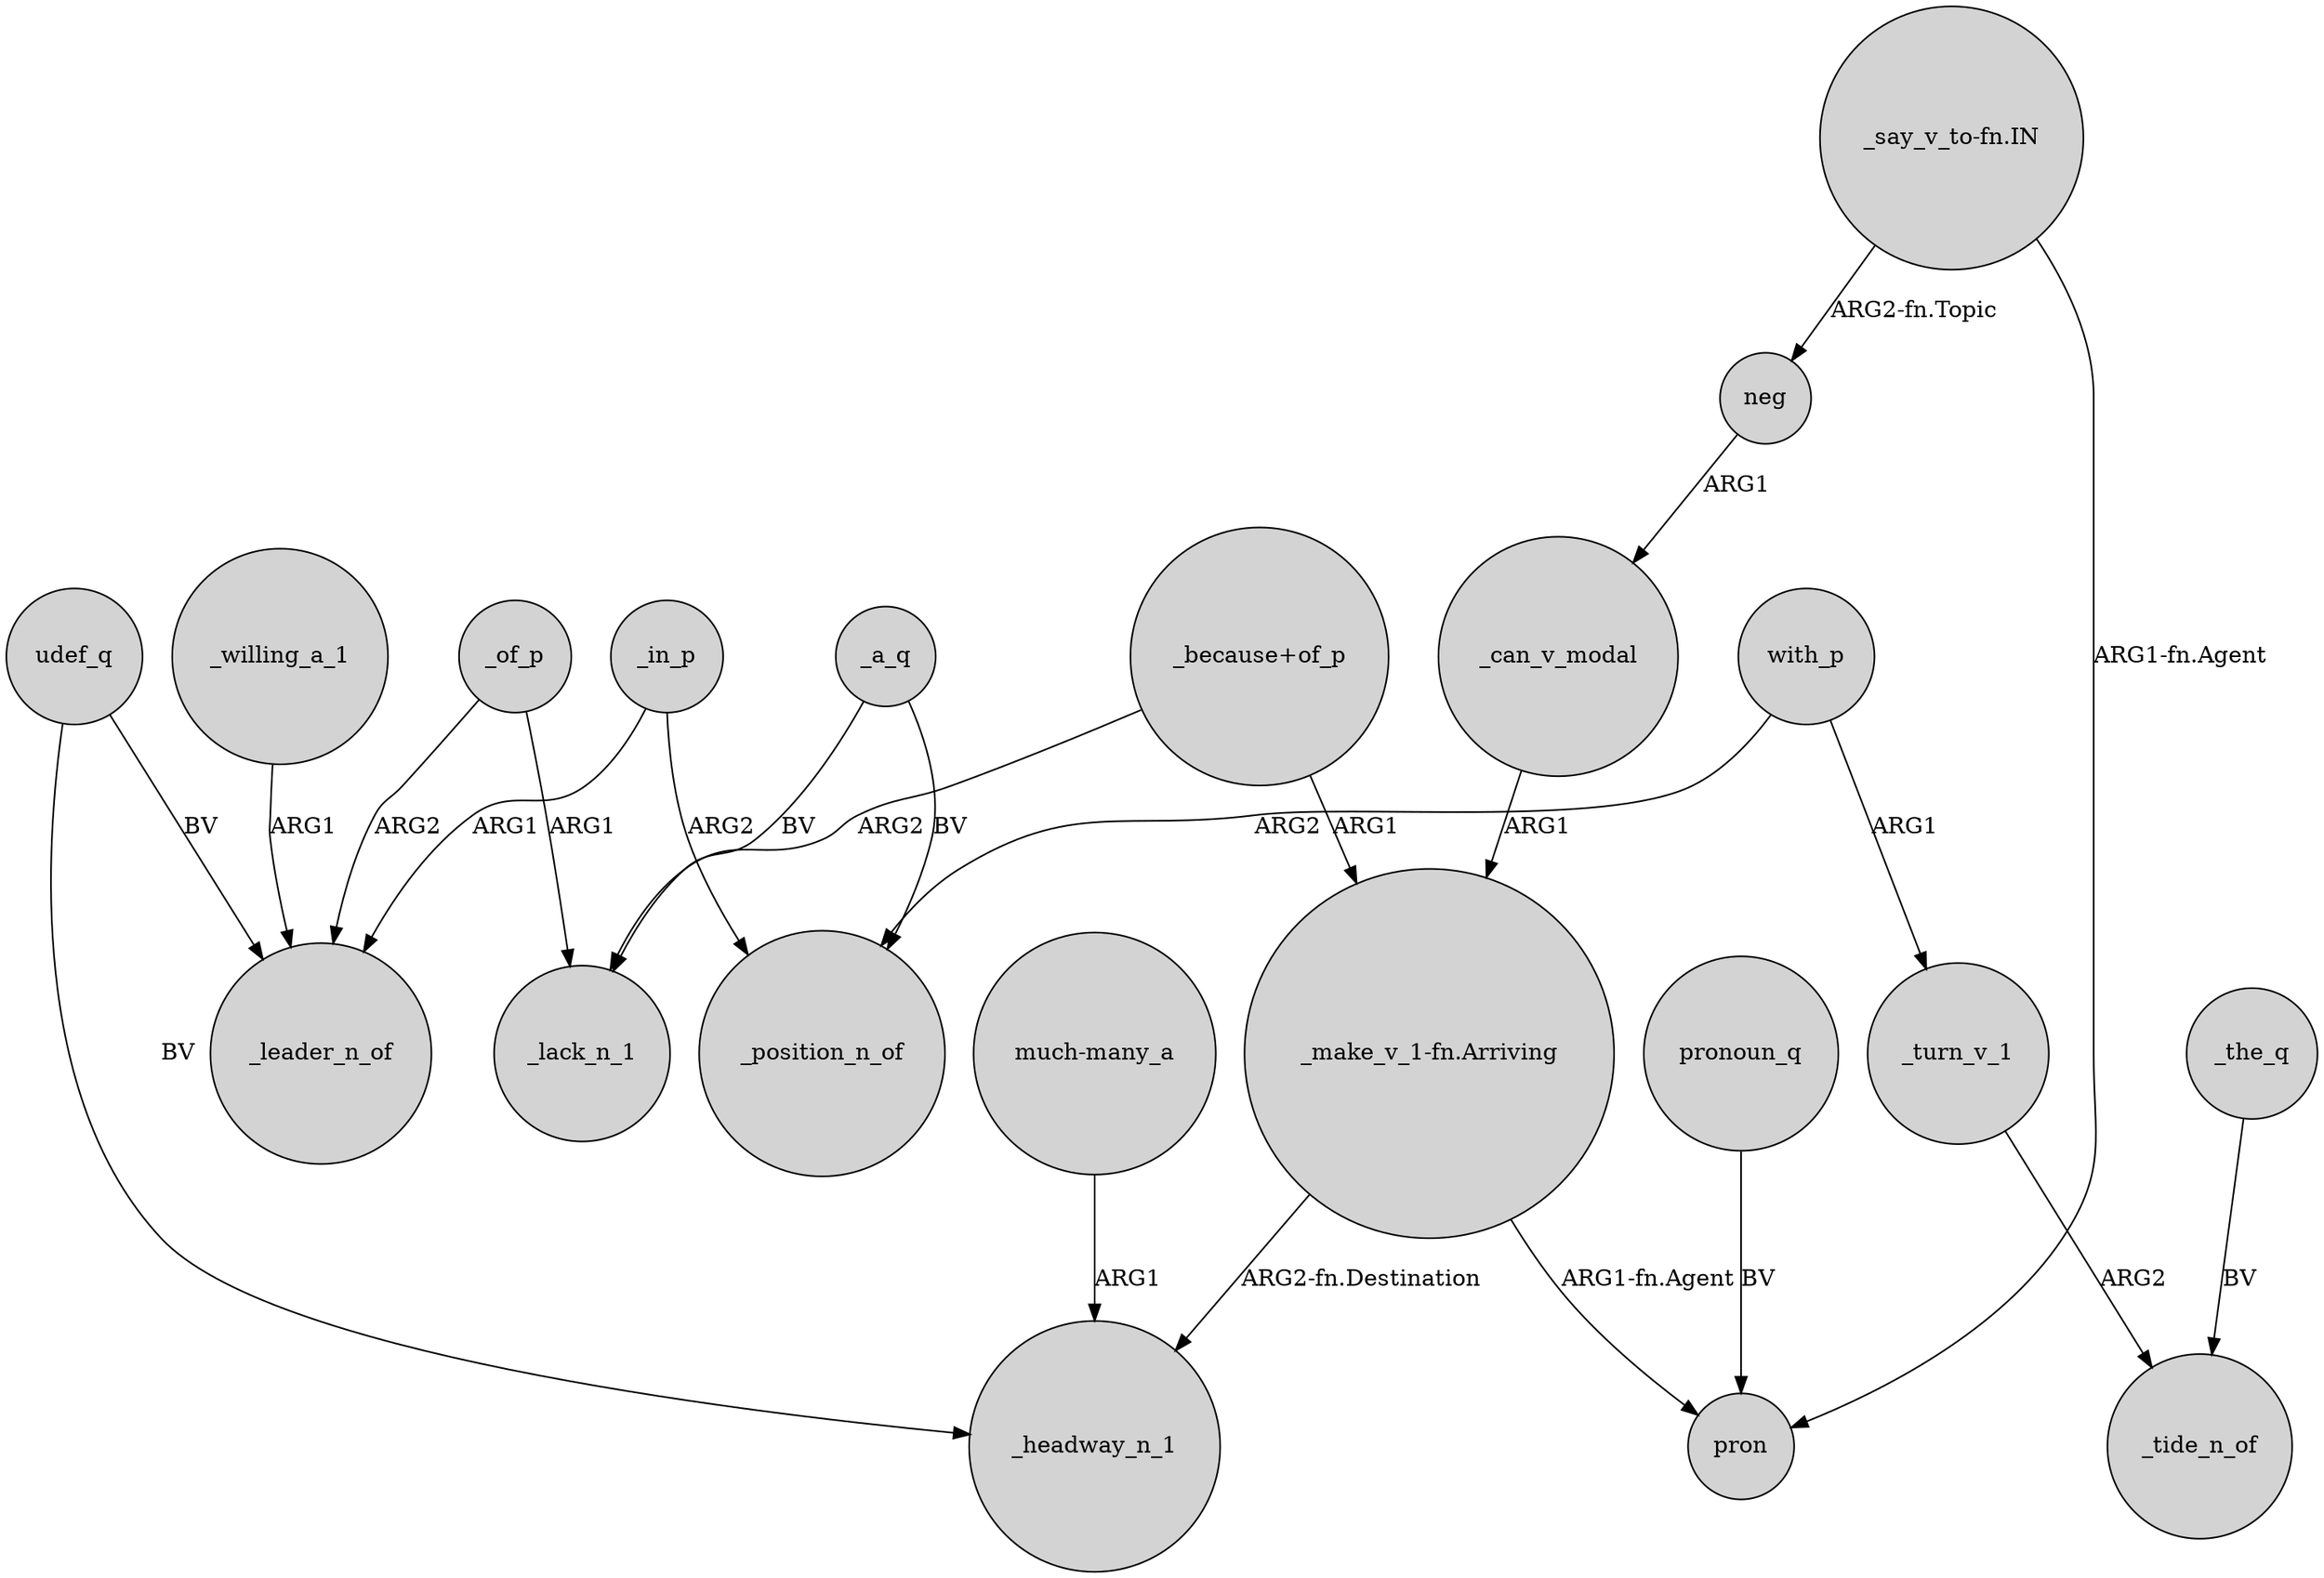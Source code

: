 digraph {
	node [shape=circle style=filled]
	_in_p -> _leader_n_of [label=ARG1]
	with_p -> _turn_v_1 [label=ARG1]
	_of_p -> _lack_n_1 [label=ARG1]
	_the_q -> _tide_n_of [label=BV]
	"_because+of_p" -> _lack_n_1 [label=ARG2]
	with_p -> _position_n_of [label=ARG2]
	_turn_v_1 -> _tide_n_of [label=ARG2]
	udef_q -> _headway_n_1 [label=BV]
	_in_p -> _position_n_of [label=ARG2]
	_of_p -> _leader_n_of [label=ARG2]
	"_because+of_p" -> "_make_v_1-fn.Arriving" [label=ARG1]
	pronoun_q -> pron [label=BV]
	_a_q -> _lack_n_1 [label=BV]
	_a_q -> _position_n_of [label=BV]
	_willing_a_1 -> _leader_n_of [label=ARG1]
	"_make_v_1-fn.Arriving" -> _headway_n_1 [label="ARG2-fn.Destination"]
	"_make_v_1-fn.Arriving" -> pron [label="ARG1-fn.Agent"]
	"_say_v_to-fn.IN" -> pron [label="ARG1-fn.Agent"]
	neg -> _can_v_modal [label=ARG1]
	"_say_v_to-fn.IN" -> neg [label="ARG2-fn.Topic"]
	_can_v_modal -> "_make_v_1-fn.Arriving" [label=ARG1]
	udef_q -> _leader_n_of [label=BV]
	"much-many_a" -> _headway_n_1 [label=ARG1]
}
